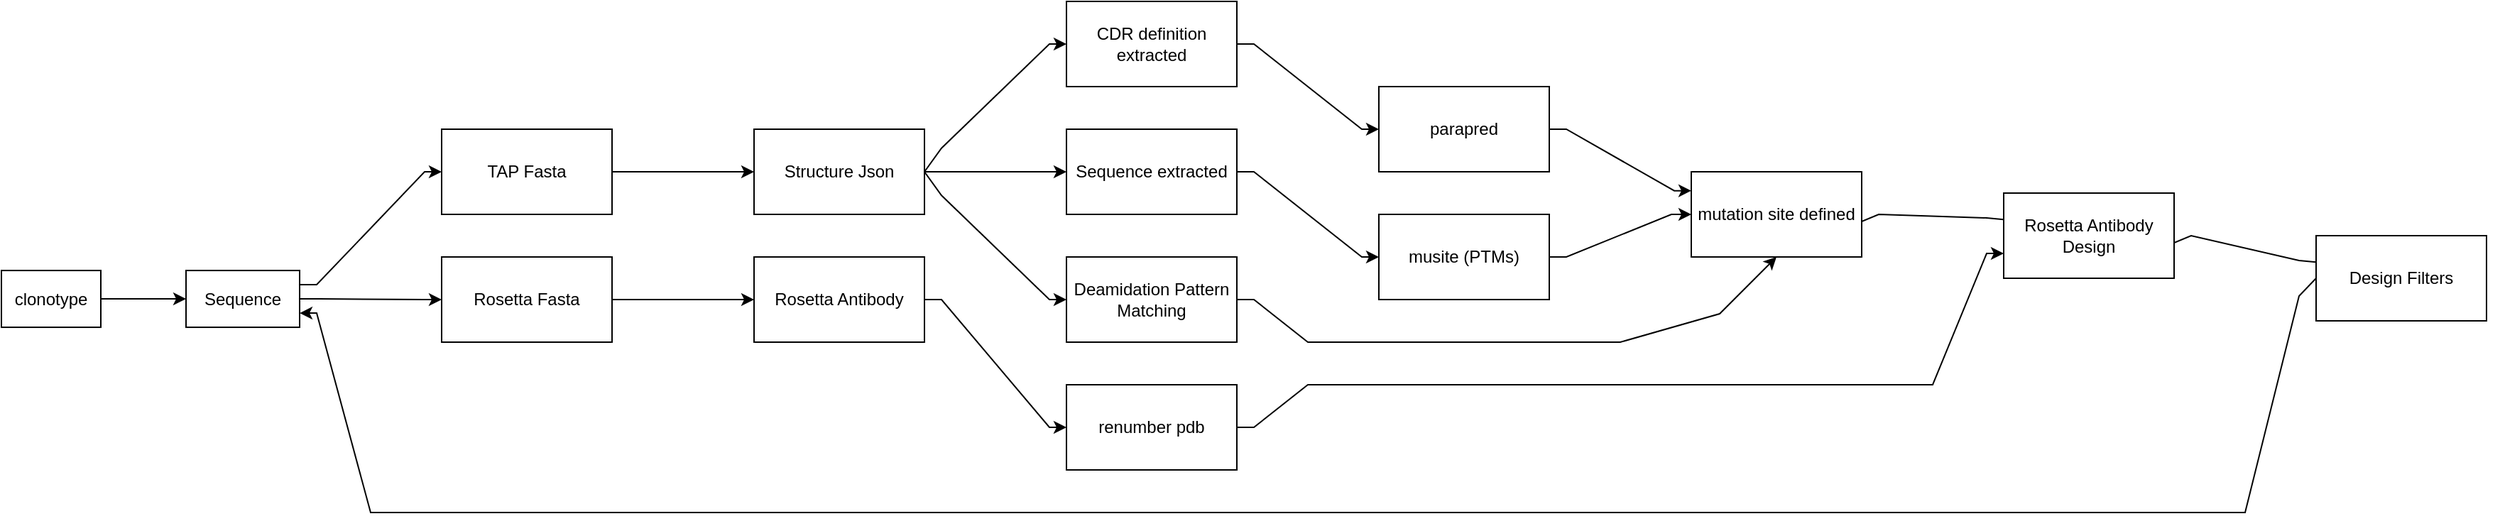 <mxfile version="14.4.9" type="github"><diagram id="dZROctfrpUF3njyp8gN7" name="Page-1"><mxGraphModel dx="2173" dy="1065" grid="1" gridSize="10" guides="1" tooltips="1" connect="1" arrows="1" fold="1" page="1" pageScale="1" pageWidth="850" pageHeight="1100" math="0" shadow="0"><root><mxCell id="0"/><mxCell id="1" parent="0"/><mxCell id="rgfC75zoQGrbZ9m7VQM9-11" value="" style="edgeStyle=orthogonalEdgeStyle;rounded=0;orthogonalLoop=1;jettySize=auto;html=1;noEdgeStyle=1;orthogonal=1;" parent="1" source="rgfC75zoQGrbZ9m7VQM9-1" target="rgfC75zoQGrbZ9m7VQM9-3" edge="1"><mxGeometry relative="1" as="geometry"><Array as="points"><mxPoint x="262" y="199.531"/><mxPoint x="338" y="120"/></Array></mxGeometry></mxCell><mxCell id="rgfC75zoQGrbZ9m7VQM9-20" style="edgeStyle=orthogonalEdgeStyle;rounded=0;orthogonalLoop=1;jettySize=auto;html=1;exitX=1;exitY=0.5;exitDx=0;exitDy=0;entryX=0;entryY=0.5;entryDx=0;entryDy=0;noEdgeStyle=1;orthogonal=1;" parent="1" source="rgfC75zoQGrbZ9m7VQM9-1" target="rgfC75zoQGrbZ9m7VQM9-2" edge="1"><mxGeometry relative="1" as="geometry"><Array as="points"><mxPoint x="264" y="209.531"/><mxPoint x="338" y="210"/></Array></mxGeometry></mxCell><mxCell id="rgfC75zoQGrbZ9m7VQM9-1" value="Sequence" style="rounded=0;whiteSpace=wrap;html=1;" parent="1" vertex="1"><mxGeometry x="170" y="189.531" width="80" height="40" as="geometry"/></mxCell><mxCell id="rgfC75zoQGrbZ9m7VQM9-8" style="edgeStyle=orthogonalEdgeStyle;rounded=0;orthogonalLoop=1;jettySize=auto;html=1;exitX=1;exitY=0.5;exitDx=0;exitDy=0;entryX=0;entryY=0.5;entryDx=0;entryDy=0;noEdgeStyle=1;orthogonal=1;" parent="1" source="rgfC75zoQGrbZ9m7VQM9-2" target="rgfC75zoQGrbZ9m7VQM9-7" edge="1"><mxGeometry relative="1" as="geometry"><Array as="points"><mxPoint x="482" y="210"/><mxPoint x="558" y="210"/></Array></mxGeometry></mxCell><mxCell id="rgfC75zoQGrbZ9m7VQM9-2" value="Rosetta Fasta" style="rounded=0;whiteSpace=wrap;html=1;" parent="1" vertex="1"><mxGeometry x="350" y="180" width="120" height="60" as="geometry"/></mxCell><mxCell id="rgfC75zoQGrbZ9m7VQM9-6" style="edgeStyle=orthogonalEdgeStyle;rounded=0;orthogonalLoop=1;jettySize=auto;html=1;exitX=1;exitY=0.5;exitDx=0;exitDy=0;entryX=0;entryY=0.5;entryDx=0;entryDy=0;noEdgeStyle=1;orthogonal=1;" parent="1" source="rgfC75zoQGrbZ9m7VQM9-3" target="rgfC75zoQGrbZ9m7VQM9-5" edge="1"><mxGeometry relative="1" as="geometry"><Array as="points"><mxPoint x="482" y="120"/><mxPoint x="558" y="120"/></Array></mxGeometry></mxCell><mxCell id="rgfC75zoQGrbZ9m7VQM9-3" value="TAP Fasta" style="rounded=0;whiteSpace=wrap;html=1;" parent="1" vertex="1"><mxGeometry x="350" y="90" width="120" height="60" as="geometry"/></mxCell><mxCell id="rgfC75zoQGrbZ9m7VQM9-14" style="edgeStyle=orthogonalEdgeStyle;rounded=0;orthogonalLoop=1;jettySize=auto;html=1;exitX=1;exitY=0.5;exitDx=0;exitDy=0;entryX=0;entryY=0.5;entryDx=0;entryDy=0;noEdgeStyle=1;orthogonal=1;" parent="1" source="rgfC75zoQGrbZ9m7VQM9-5" target="rgfC75zoQGrbZ9m7VQM9-12" edge="1"><mxGeometry relative="1" as="geometry"><Array as="points"><mxPoint x="702" y="103.333"/><mxPoint x="778" y="30"/></Array></mxGeometry></mxCell><mxCell id="rgfC75zoQGrbZ9m7VQM9-15" style="edgeStyle=orthogonalEdgeStyle;rounded=0;orthogonalLoop=1;jettySize=auto;html=1;exitX=1;exitY=0.5;exitDx=0;exitDy=0;entryX=0;entryY=0.5;entryDx=0;entryDy=0;noEdgeStyle=1;orthogonal=1;" parent="1" source="rgfC75zoQGrbZ9m7VQM9-5" target="rgfC75zoQGrbZ9m7VQM9-13" edge="1"><mxGeometry relative="1" as="geometry"><Array as="points"><mxPoint x="704" y="120"/><mxPoint x="778" y="120"/></Array></mxGeometry></mxCell><mxCell id="rgfC75zoQGrbZ9m7VQM9-34" style="edgeStyle=orthogonalEdgeStyle;rounded=0;orthogonalLoop=1;jettySize=auto;html=1;exitX=1;exitY=0.5;exitDx=0;exitDy=0;entryX=0;entryY=0.5;entryDx=0;entryDy=0;noEdgeStyle=1;orthogonal=1;" parent="1" source="rgfC75zoQGrbZ9m7VQM9-5" target="rgfC75zoQGrbZ9m7VQM9-33" edge="1"><mxGeometry relative="1" as="geometry"><Array as="points"><mxPoint x="702" y="136.667"/><mxPoint x="778" y="210"/></Array></mxGeometry></mxCell><mxCell id="rgfC75zoQGrbZ9m7VQM9-5" value="Structure Json" style="rounded=0;whiteSpace=wrap;html=1;" parent="1" vertex="1"><mxGeometry x="570" y="90" width="120" height="60" as="geometry"/></mxCell><mxCell id="rgfC75zoQGrbZ9m7VQM9-10" style="edgeStyle=orthogonalEdgeStyle;rounded=0;orthogonalLoop=1;jettySize=auto;html=1;exitX=1;exitY=0.5;exitDx=0;exitDy=0;entryX=0;entryY=0.5;entryDx=0;entryDy=0;noEdgeStyle=1;orthogonal=1;" parent="1" source="rgfC75zoQGrbZ9m7VQM9-7" target="rgfC75zoQGrbZ9m7VQM9-9" edge="1"><mxGeometry relative="1" as="geometry"><Array as="points"><mxPoint x="702" y="210"/><mxPoint x="778" y="300"/></Array></mxGeometry></mxCell><mxCell id="rgfC75zoQGrbZ9m7VQM9-7" value="Rosetta Antibody" style="rounded=0;whiteSpace=wrap;html=1;" parent="1" vertex="1"><mxGeometry x="570" y="180" width="120" height="60" as="geometry"/></mxCell><mxCell id="rgfC75zoQGrbZ9m7VQM9-25" style="edgeStyle=orthogonalEdgeStyle;rounded=0;orthogonalLoop=1;jettySize=auto;html=1;exitX=1;exitY=0.5;exitDx=0;exitDy=0;noEdgeStyle=1;orthogonal=1;" parent="1" source="rgfC75zoQGrbZ9m7VQM9-9" target="rgfC75zoQGrbZ9m7VQM9-24" edge="1"><mxGeometry relative="1" as="geometry"><Array as="points"><mxPoint x="922" y="300"/><mxPoint x="960" y="270"/><mxPoint x="1180" y="270"/><mxPoint x="1180" y="270"/><mxPoint x="1400" y="270"/><mxPoint x="1438" y="177.5"/></Array></mxGeometry></mxCell><mxCell id="rgfC75zoQGrbZ9m7VQM9-9" value="renumber pdb" style="rounded=0;whiteSpace=wrap;html=1;" parent="1" vertex="1"><mxGeometry x="790" y="270" width="120" height="60" as="geometry"/></mxCell><mxCell id="rgfC75zoQGrbZ9m7VQM9-17" style="edgeStyle=orthogonalEdgeStyle;rounded=0;orthogonalLoop=1;jettySize=auto;html=1;exitX=1;exitY=0.5;exitDx=0;exitDy=0;noEdgeStyle=1;orthogonal=1;" parent="1" source="rgfC75zoQGrbZ9m7VQM9-12" target="rgfC75zoQGrbZ9m7VQM9-16" edge="1"><mxGeometry relative="1" as="geometry"><Array as="points"><mxPoint x="922" y="30"/><mxPoint x="998" y="90"/></Array></mxGeometry></mxCell><mxCell id="rgfC75zoQGrbZ9m7VQM9-12" value="CDR definition extracted" style="rounded=0;whiteSpace=wrap;html=1;" parent="1" vertex="1"><mxGeometry x="790" width="120" height="60" as="geometry"/></mxCell><mxCell id="rgfC75zoQGrbZ9m7VQM9-19" style="edgeStyle=orthogonalEdgeStyle;rounded=0;orthogonalLoop=1;jettySize=auto;html=1;exitX=1;exitY=0.5;exitDx=0;exitDy=0;entryX=0;entryY=0.5;entryDx=0;entryDy=0;noEdgeStyle=1;orthogonal=1;" parent="1" source="rgfC75zoQGrbZ9m7VQM9-13" target="rgfC75zoQGrbZ9m7VQM9-18" edge="1"><mxGeometry relative="1" as="geometry"><Array as="points"><mxPoint x="922" y="120"/><mxPoint x="998" y="180"/></Array></mxGeometry></mxCell><mxCell id="rgfC75zoQGrbZ9m7VQM9-13" value="Sequence extracted" style="rounded=0;whiteSpace=wrap;html=1;" parent="1" vertex="1"><mxGeometry x="790" y="90" width="120" height="60" as="geometry"/></mxCell><mxCell id="rgfC75zoQGrbZ9m7VQM9-22" style="edgeStyle=orthogonalEdgeStyle;rounded=0;orthogonalLoop=1;jettySize=auto;html=1;exitX=1;exitY=0.5;exitDx=0;exitDy=0;noEdgeStyle=1;orthogonal=1;" parent="1" source="rgfC75zoQGrbZ9m7VQM9-16" target="rgfC75zoQGrbZ9m7VQM9-21" edge="1"><mxGeometry relative="1" as="geometry"><Array as="points"><mxPoint x="1142" y="90"/><mxPoint x="1218" y="133.333"/></Array></mxGeometry></mxCell><mxCell id="rgfC75zoQGrbZ9m7VQM9-16" value="parapred" style="rounded=0;whiteSpace=wrap;html=1;" parent="1" vertex="1"><mxGeometry x="1010" y="60" width="120" height="60" as="geometry"/></mxCell><mxCell id="rgfC75zoQGrbZ9m7VQM9-23" style="edgeStyle=orthogonalEdgeStyle;rounded=0;orthogonalLoop=1;jettySize=auto;html=1;exitX=1;exitY=0.5;exitDx=0;exitDy=0;noEdgeStyle=1;orthogonal=1;" parent="1" source="rgfC75zoQGrbZ9m7VQM9-18" target="rgfC75zoQGrbZ9m7VQM9-21" edge="1"><mxGeometry relative="1" as="geometry"><Array as="points"><mxPoint x="1142" y="180"/><mxPoint x="1216" y="150"/></Array></mxGeometry></mxCell><mxCell id="rgfC75zoQGrbZ9m7VQM9-18" value="musite (PTMs)" style="rounded=0;whiteSpace=wrap;html=1;" parent="1" vertex="1"><mxGeometry x="1010" y="150" width="120" height="60" as="geometry"/></mxCell><mxCell id="rgfC75zoQGrbZ9m7VQM9-26" style="edgeStyle=orthogonalEdgeStyle;rounded=0;orthogonalLoop=1;jettySize=auto;html=1;exitX=0.5;exitY=1;exitDx=0;exitDy=0;entryX=1;entryY=0.5;entryDx=0;entryDy=0;noEdgeStyle=1;orthogonal=1;" parent="1" source="rgfC75zoQGrbZ9m7VQM9-21" target="rgfC75zoQGrbZ9m7VQM9-24" edge="1"><mxGeometry relative="1" as="geometry"><Array as="points"><mxPoint x="1362" y="150"/><mxPoint x="1438" y="152.5"/></Array></mxGeometry></mxCell><mxCell id="rgfC75zoQGrbZ9m7VQM9-21" value="mutation site defined" style="rounded=0;whiteSpace=wrap;html=1;" parent="1" vertex="1"><mxGeometry x="1230" y="120" width="120" height="60" as="geometry"/></mxCell><mxCell id="rgfC75zoQGrbZ9m7VQM9-31" style="edgeStyle=orthogonalEdgeStyle;rounded=0;orthogonalLoop=1;jettySize=auto;html=1;exitX=0.5;exitY=1;exitDx=0;exitDy=0;entryX=1;entryY=0.5;entryDx=0;entryDy=0;noEdgeStyle=1;orthogonal=1;" parent="1" source="rgfC75zoQGrbZ9m7VQM9-24" target="rgfC75zoQGrbZ9m7VQM9-30" edge="1"><mxGeometry relative="1" as="geometry"><Array as="points"><mxPoint x="1582" y="165"/><mxPoint x="1658" y="182.5"/></Array></mxGeometry></mxCell><mxCell id="rgfC75zoQGrbZ9m7VQM9-24" value="Rosetta Antibody Design" style="rounded=0;whiteSpace=wrap;html=1;" parent="1" vertex="1"><mxGeometry x="1450" y="135" width="120" height="60" as="geometry"/></mxCell><mxCell id="rgfC75zoQGrbZ9m7VQM9-29" style="edgeStyle=orthogonalEdgeStyle;rounded=0;orthogonalLoop=1;jettySize=auto;html=1;exitX=1;exitY=0.5;exitDx=0;exitDy=0;entryX=0;entryY=0.5;entryDx=0;entryDy=0;noEdgeStyle=1;orthogonal=1;" parent="1" source="rgfC75zoQGrbZ9m7VQM9-27" target="rgfC75zoQGrbZ9m7VQM9-1" edge="1"><mxGeometry relative="1" as="geometry"><Array as="points"><mxPoint x="82" y="209.531"/><mxPoint x="158" y="209.531"/></Array></mxGeometry></mxCell><mxCell id="rgfC75zoQGrbZ9m7VQM9-27" value="clonotype" style="rounded=0;whiteSpace=wrap;html=1;" parent="1" vertex="1"><mxGeometry x="40" y="189.531" width="70" height="40" as="geometry"/></mxCell><mxCell id="rgfC75zoQGrbZ9m7VQM9-32" style="edgeStyle=orthogonalEdgeStyle;rounded=0;orthogonalLoop=1;jettySize=auto;html=1;exitX=0;exitY=0.5;exitDx=0;exitDy=0;noEdgeStyle=1;orthogonal=1;" parent="1" source="rgfC75zoQGrbZ9m7VQM9-30" target="rgfC75zoQGrbZ9m7VQM9-1" edge="1"><mxGeometry relative="1" as="geometry"><Array as="points"><mxPoint x="1658" y="207.5"/><mxPoint x="1620" y="360"/><mxPoint x="1400" y="360"/><mxPoint x="1400" y="360"/><mxPoint x="1180" y="360"/><mxPoint x="1180" y="360"/><mxPoint x="960" y="360"/><mxPoint x="960" y="360"/><mxPoint x="740" y="360"/><mxPoint x="740" y="360"/><mxPoint x="520" y="360"/><mxPoint x="520" y="360"/><mxPoint x="300" y="360"/><mxPoint x="262" y="219.531"/></Array></mxGeometry></mxCell><mxCell id="rgfC75zoQGrbZ9m7VQM9-30" value="Design Filters" style="rounded=0;whiteSpace=wrap;html=1;" parent="1" vertex="1"><mxGeometry x="1670" y="165" width="120" height="60" as="geometry"/></mxCell><mxCell id="rgfC75zoQGrbZ9m7VQM9-35" style="edgeStyle=orthogonalEdgeStyle;rounded=0;orthogonalLoop=1;jettySize=auto;html=1;exitX=1;exitY=0.5;exitDx=0;exitDy=0;entryX=0.5;entryY=1;entryDx=0;entryDy=0;noEdgeStyle=1;orthogonal=1;" parent="1" source="rgfC75zoQGrbZ9m7VQM9-33" target="rgfC75zoQGrbZ9m7VQM9-21" edge="1"><mxGeometry relative="1" as="geometry"><Array as="points"><mxPoint x="922" y="210"/><mxPoint x="960" y="240"/><mxPoint x="1180" y="240"/><mxPoint x="1250" y="220"/></Array></mxGeometry></mxCell><mxCell id="rgfC75zoQGrbZ9m7VQM9-33" value="Deamidation Pattern Matching" style="rounded=0;whiteSpace=wrap;html=1;" parent="1" vertex="1"><mxGeometry x="790" y="180" width="120" height="60" as="geometry"/></mxCell></root></mxGraphModel></diagram></mxfile>